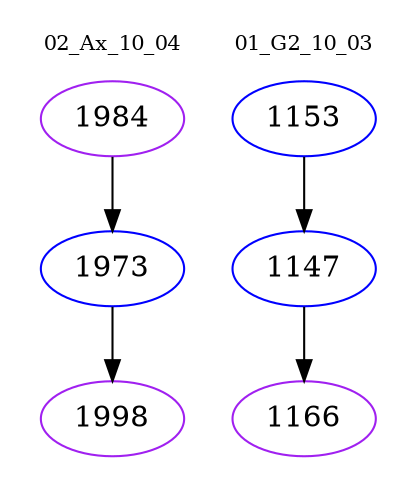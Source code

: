 digraph{
subgraph cluster_0 {
color = white
label = "02_Ax_10_04";
fontsize=10;
T0_1984 [label="1984", color="purple"]
T0_1984 -> T0_1973 [color="black"]
T0_1973 [label="1973", color="blue"]
T0_1973 -> T0_1998 [color="black"]
T0_1998 [label="1998", color="purple"]
}
subgraph cluster_1 {
color = white
label = "01_G2_10_03";
fontsize=10;
T1_1153 [label="1153", color="blue"]
T1_1153 -> T1_1147 [color="black"]
T1_1147 [label="1147", color="blue"]
T1_1147 -> T1_1166 [color="black"]
T1_1166 [label="1166", color="purple"]
}
}
